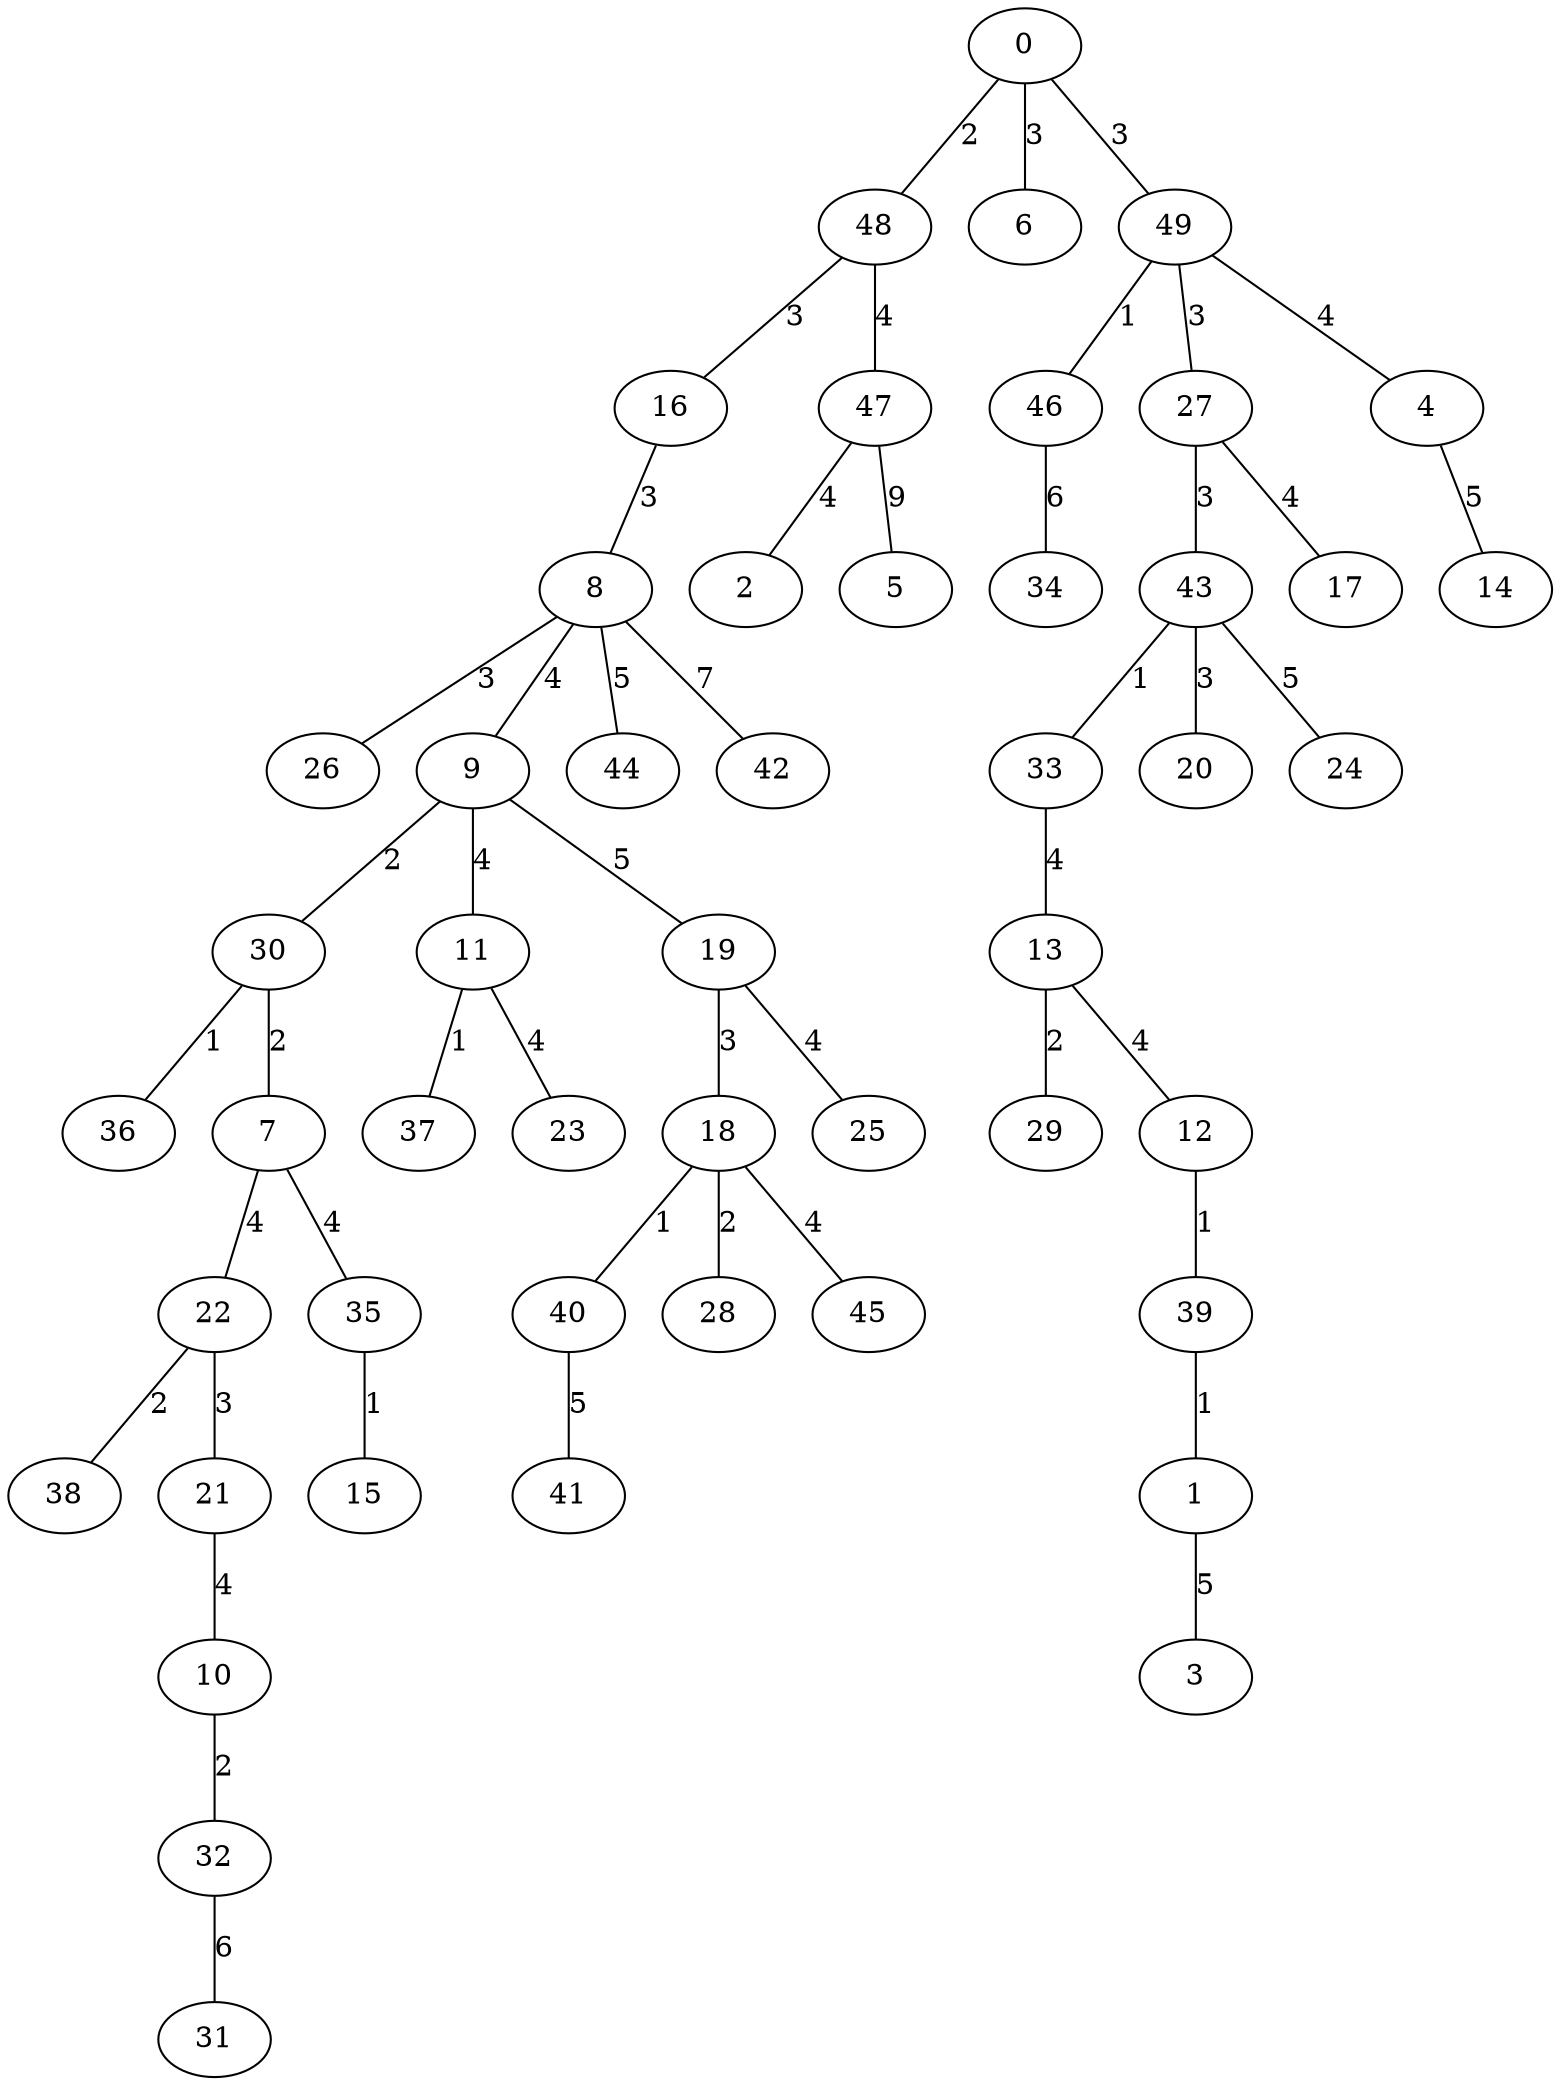graph {
	0 [label=0]
	48 [label=48]
	6 [label=6]
	16 [label=16]
	8 [label=8]
	26 [label=26]
	49 [label=49]
	46 [label=46]
	27 [label=27]
	43 [label=43]
	33 [label=33]
	20 [label=20]
	4 [label=4]
	9 [label=9]
	30 [label=30]
	36 [label=36]
	7 [label=7]
	11 [label=11]
	37 [label=37]
	13 [label=13]
	29 [label=29]
	12 [label=12]
	39 [label=39]
	1 [label=1]
	17 [label=17]
	22 [label=22]
	38 [label=38]
	21 [label=21]
	10 [label=10]
	32 [label=32]
	23 [label=23]
	35 [label=35]
	15 [label=15]
	47 [label=47]
	2 [label=2]
	3 [label=3]
	14 [label=14]
	19 [label=19]
	18 [label=18]
	40 [label=40]
	28 [label=28]
	25 [label=25]
	45 [label=45]
	24 [label=24]
	41 [label=41]
	44 [label=44]
	31 [label=31]
	34 [label=34]
	42 [label=42]
	5 [label=5]
	39 -- 1 [label=1]
	47 -- 2 [label=4]
	1 -- 3 [label=5]
	49 -- 4 [label=4]
	47 -- 5 [label=9]
	0 -- 6 [label=3]
	30 -- 7 [label=2]
	16 -- 8 [label=3]
	8 -- 9 [label=4]
	21 -- 10 [label=4]
	9 -- 11 [label=4]
	13 -- 12 [label=4]
	33 -- 13 [label=4]
	4 -- 14 [label=5]
	35 -- 15 [label=1]
	48 -- 16 [label=3]
	27 -- 17 [label=4]
	19 -- 18 [label=3]
	9 -- 19 [label=5]
	43 -- 20 [label=3]
	22 -- 21 [label=3]
	7 -- 22 [label=4]
	11 -- 23 [label=4]
	43 -- 24 [label=5]
	19 -- 25 [label=4]
	8 -- 26 [label=3]
	49 -- 27 [label=3]
	18 -- 28 [label=2]
	13 -- 29 [label=2]
	9 -- 30 [label=2]
	32 -- 31 [label=6]
	10 -- 32 [label=2]
	43 -- 33 [label=1]
	46 -- 34 [label=6]
	7 -- 35 [label=4]
	30 -- 36 [label=1]
	11 -- 37 [label=1]
	22 -- 38 [label=2]
	12 -- 39 [label=1]
	18 -- 40 [label=1]
	40 -- 41 [label=5]
	8 -- 42 [label=7]
	27 -- 43 [label=3]
	8 -- 44 [label=5]
	18 -- 45 [label=4]
	49 -- 46 [label=1]
	48 -- 47 [label=4]
	0 -- 48 [label=2]
	0 -- 49 [label=3]
}